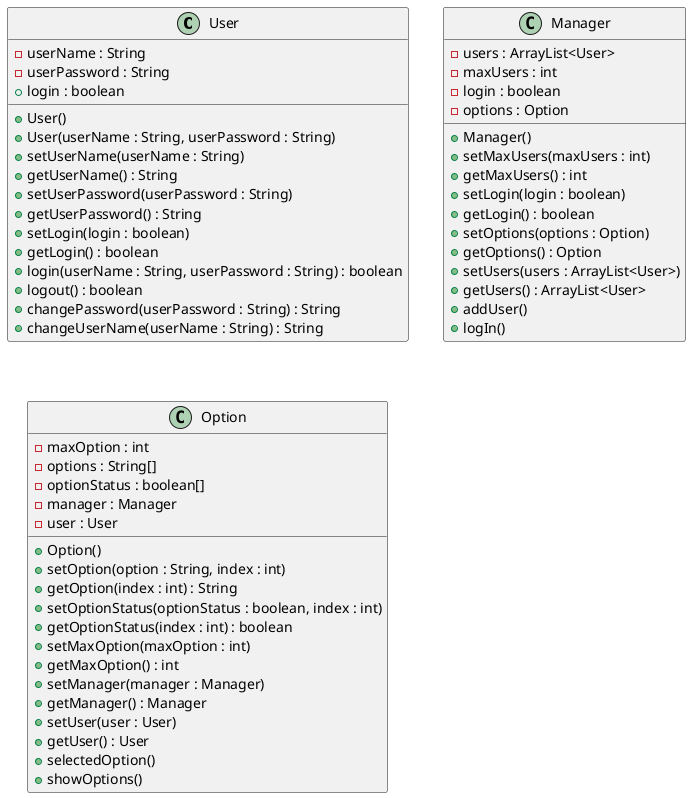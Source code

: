 @startuml
Class User{
 -userName : String
 -userPassword : String
 +login : boolean
 +User()
 +User(userName : String, userPassword : String)
 +setUserName(userName : String)
 +getUserName() : String
 +setUserPassword(userPassword : String)
 +getUserPassword() : String
 +setLogin(login : boolean)
 +getLogin() : boolean
 +login(userName : String, userPassword : String) : boolean
 +logout() : boolean
 +changePassword(userPassword : String) : String
 +changeUserName(userName : String) : String
}
Class Manager{
 -users : ArrayList<User>
 -maxUsers : int
 -login : boolean
 -options : Option
 +Manager()
 +setMaxUsers(maxUsers : int)
 +getMaxUsers() : int
 +setLogin(login : boolean)
 +getLogin() : boolean
 +setOptions(options : Option)
 +getOptions() : Option
 +setUsers(users : ArrayList<User>)
 +getUsers() : ArrayList<User>
 +addUser()
 +logIn()
}
Class Option{
 -maxOption : int
 -options : String[]
 -optionStatus : boolean[]
 -manager : Manager
 -user : User
 +Option()
 +setOption(option : String, index : int)
 +getOption(index : int) : String
 +setOptionStatus(optionStatus : boolean, index : int)
 +getOptionStatus(index : int) : boolean
 +setMaxOption(maxOption : int)
 +getMaxOption() : int
 +setManager(manager : Manager)
 +getManager() : Manager
 +setUser(user : User)
 +getUser() : User
 +selectedOption()
 +showOptions()
 }
@enduml